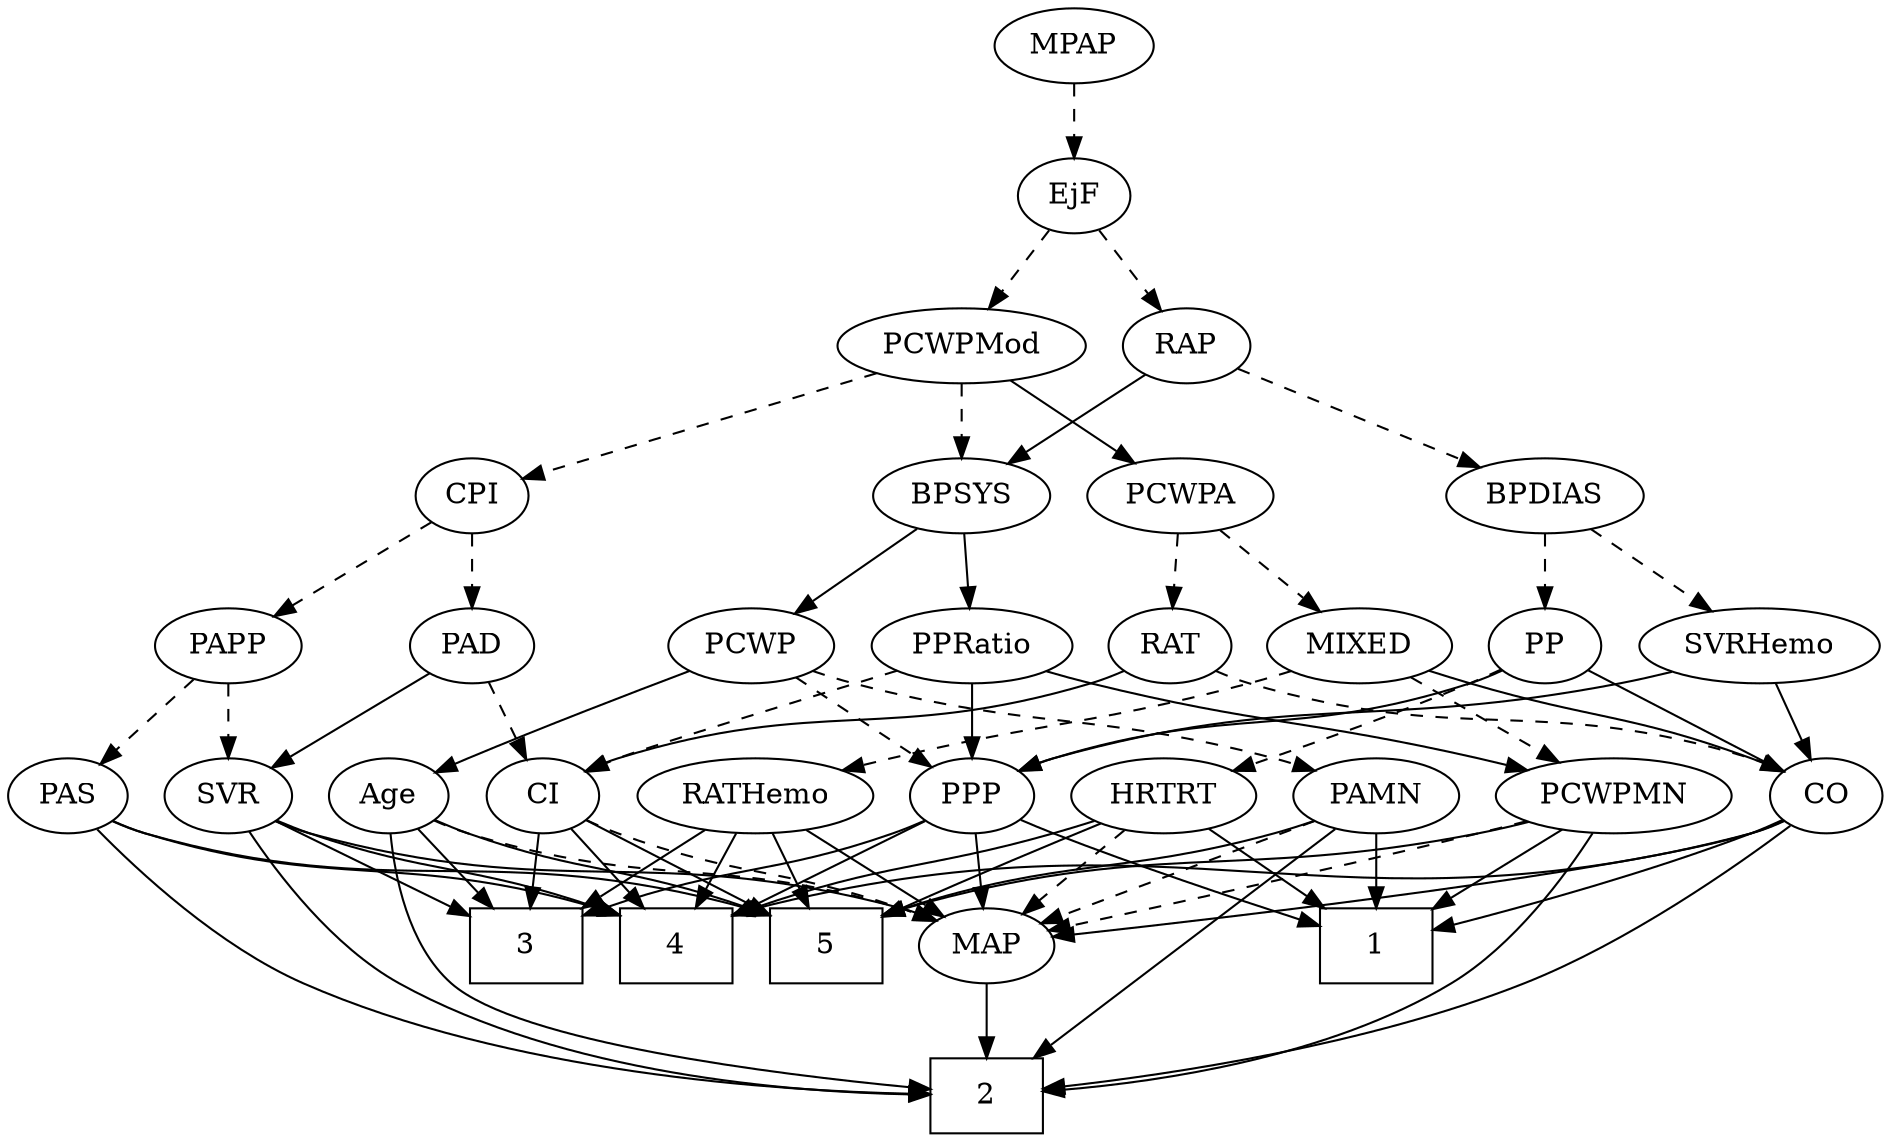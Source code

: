 strict digraph {
	graph [bb="0,0,838,540"];
	node [label="\N"];
	1	[height=0.5,
		pos="612,90",
		shape=box,
		width=0.75];
	2	[height=0.5,
		pos="457,18",
		shape=box,
		width=0.75];
	3	[height=0.5,
		pos="237,90",
		shape=box,
		width=0.75];
	4	[height=0.5,
		pos="309,90",
		shape=box,
		width=0.75];
	5	[height=0.5,
		pos="381,90",
		shape=box,
		width=0.75];
	Age	[height=0.5,
		pos="173,162",
		width=0.75];
	Age -> 2	[pos="e,429.56,21.208 173.44,143.87 174.93,123.65 180.57,90.467 201,72 232.67,43.37 356.03,28.198 419.23,22.164",
		style=solid];
	Age -> 3	[pos="e,221.42,108.04 186.57,146.15 194.7,137.26 205.24,125.74 214.57,115.53",
		style=solid];
	Age -> 5	[pos="e,353.7,104.52 194.05,150.28 198.89,148.03 204.07,145.8 209,144 264.87,123.61 284.36,128.83 344.16,107.95",
		style=solid];
	MAP	[height=0.5,
		pos="457,90",
		width=0.84854];
	Age -> MAP	[pos="e,433.64,101.99 193.56,150.13 198.51,147.84 203.86,145.63 209,144 298.45,115.71 327.01,134.52 417,108 419.41,107.29 421.86,106.48 \
424.32,105.6",
		style=dashed];
	EjF	[height=0.5,
		pos="476,450",
		width=0.75];
	RAP	[height=0.5,
		pos="525,378",
		width=0.77632];
	EjF -> RAP	[pos="e,513.82,394.98 486.87,433.46 493.07,424.62 500.96,413.34 507.96,403.34",
		style=dashed];
	PCWPMod	[height=0.5,
		pos="427,378",
		width=1.4443];
	EjF -> PCWPMod	[pos="e,438.87,395.96 465.13,433.46 459.11,424.87 451.48,413.97 444.63,404.19",
		style=dashed];
	BPSYS	[height=0.5,
		pos="427,306",
		width=1.0471];
	RAP -> BPSYS	[pos="e,447.23,321.45 507.03,364.16 492.63,353.88 472.16,339.25 455.52,327.37",
		style=solid];
	BPDIAS	[height=0.5,
		pos="689,306",
		width=1.1735];
	RAP -> BPDIAS	[pos="e,660.33,319.24 547.8,367.27 574.44,355.9 618.93,336.91 650.86,323.28",
		style=dashed];
	MIXED	[height=0.5,
		pos="604,234",
		width=1.1193];
	CO	[height=0.5,
		pos="811,162",
		width=0.75];
	MIXED -> CO	[pos="e,789.92,173.62 634.51,222.17 640.62,220.07 647,217.93 653,216 706.83,198.73 722.17,200.13 775,180 776.84,179.3 778.72,178.54 780.6,\
177.75",
		style=solid];
	RATHemo	[height=0.5,
		pos="339,162",
		width=1.3721];
	MIXED -> RATHemo	[pos="e,375.73,174.12 573.48,222.07 567.08,219.94 560.35,217.8 554,216 485.13,196.45 466.27,198.08 397,180 393.22,179.01 389.32,177.96 \
385.41,176.87",
		style=dashed];
	PCWPMN	[height=0.5,
		pos="716,162",
		width=1.3902];
	MIXED -> PCWPMN	[pos="e,692.09,177.94 626.4,219 642.74,208.79 665.16,194.78 683.47,183.33",
		style=dashed];
	MPAP	[height=0.5,
		pos="476,522",
		width=0.97491];
	MPAP -> EjF	[pos="e,476,468.1 476,503.7 476,495.98 476,486.71 476,478.11",
		style=dashed];
	PPRatio	[height=0.5,
		pos="433,234",
		width=1.1013];
	BPSYS -> PPRatio	[pos="e,431.53,252.1 428.48,287.7 429.14,279.98 429.94,270.71 430.68,262.11",
		style=solid];
	PCWP	[height=0.5,
		pos="340,234",
		width=0.97491];
	BPSYS -> PCWP	[pos="e,358.13,249.58 408.55,290.15 396.24,280.25 379.87,267.08 366.22,256.09",
		style=solid];
	PAD	[height=0.5,
		pos="212,234",
		width=0.79437];
	SVR	[height=0.5,
		pos="100,162",
		width=0.77632];
	PAD -> SVR	[pos="e,119.29,175.05 192.49,220.81 174.66,209.67 148.1,193.06 128.01,180.5",
		style=solid];
	CI	[height=0.5,
		pos="245,162",
		width=0.75];
	PAD -> CI	[pos="e,237.24,179.47 219.82,216.41 223.72,208.13 228.54,197.92 232.9,188.66",
		style=dashed];
	CO -> 1	[pos="e,639.2,98.692 789.88,150.48 785.04,148.22 779.88,145.94 775,144 732.51,127.14 682.33,111.43 648.98,101.56",
		style=solid];
	CO -> 2	[pos="e,484.31,22.31 795.05,147.41 771.31,127.88 724.55,92.004 679,72 617.24,44.877 539.44,30.39 494.26,23.727",
		style=solid];
	CO -> 4	[pos="e,336.13,105.04 790.54,149.8 785.58,147.52 780.21,145.4 775,144 592.95,95.111 532.29,155.6 345.97,107.64",
		style=solid];
	CO -> MAP	[pos="e,486.31,95.412 790.45,150.11 785.5,147.82 780.15,145.61 775,144 748.77,135.79 575.57,108.98 496.38,96.941",
		style=solid];
	PAS	[height=0.5,
		pos="27,162",
		width=0.75];
	PAS -> 2	[pos="e,429.57,18.684 40.01,145.87 58.47,125.5 94.345,89.742 133,72 229.47,27.723 357.04,19.818 419.41,18.798",
		style=solid];
	PAS -> 4	[pos="e,281.79,104.78 47.553,150.12 52.508,147.83 57.858,145.62 63,144 150.31,116.47 180.67,135.14 272.15,107.77",
		style=solid];
	PAS -> 5	[pos="e,353.83,104.91 47.505,149.96 52.461,147.68 57.825,145.51 63,144 181.21,109.49 221.66,141.69 344.09,107.71",
		style=solid];
	PAMN	[height=0.5,
		pos="612,162",
		width=1.011];
	PAMN -> 1	[pos="e,612,108.1 612,143.7 612,135.98 612,126.71 612,118.11",
		style=solid];
	PAMN -> 2	[pos="e,475.87,36.288 595.41,145.8 568.63,121.27 515.63,72.712 483.55,43.321",
		style=solid];
	PAMN -> 5	[pos="e,408.27,104.59 584.58,150.02 578.82,147.89 572.75,145.77 567,144 504.41,124.75 483.54,130.19 417.85,107.92",
		style=solid];
	PAMN -> MAP	[pos="e,480.49,101.61 586.06,149.28 559.58,137.32 518.4,118.73 489.7,105.77",
		style=dashed];
	RATHemo -> 3	[pos="e,261.96,108.13 316.87,145.81 303.35,136.53 285.8,124.49 270.59,114.05",
		style=solid];
	RATHemo -> 4	[pos="e,316.4,108.28 331.74,144.05 328.32,136.09 324.18,126.41 320.36,117.51",
		style=solid];
	RATHemo -> 5	[pos="e,370.63,108.28 349.17,144.05 354.05,135.92 360,126 365.43,116.94",
		style=solid];
	RATHemo -> MAP	[pos="e,436.23,103.32 363.74,146.33 382.29,135.32 407.76,120.21 427.39,108.56",
		style=solid];
	CPI	[height=0.5,
		pos="212,306",
		width=0.75];
	CPI -> PAD	[pos="e,212,252.1 212,287.7 212,279.98 212,270.71 212,262.11",
		style=dashed];
	PAPP	[height=0.5,
		pos="100,234",
		width=0.88464];
	CPI -> PAPP	[pos="e,120.61,247.88 193,293.13 175.5,282.18 149.26,265.79 129.11,253.19",
		style=dashed];
	RAT	[height=0.5,
		pos="518,234",
		width=0.75827];
	RAT -> CO	[pos="e,790.46,173.9 538.75,222.29 543.95,219.93 549.59,217.65 555,216 649.76,187.06 680.4,209.44 775,180 776.93,179.4 778.89,178.71 780.85,\
177.97",
		style=dashed];
	RAT -> CI	[pos="e,265.56,173.85 497.44,222.15 492.48,219.86 487.14,217.64 482,216 395.55,188.38 367.45,207.62 281,180 279.07,179.38 277.12,178.69 \
275.16,177.94",
		style=solid];
	SVR -> 2	[pos="e,429.92,18.394 109.16,144.91 121.69,124.48 146.19,89.736 177,72 254.94,27.132 363.38,19.26 419.7,18.468",
		style=solid];
	SVR -> 3	[pos="e,209.61,105 121.41,150.06 142.59,139.24 175.41,122.47 200.67,109.56",
		style=solid];
	SVR -> 4	[pos="e,281.7,104.52 121.65,150.3 126.63,148.05 131.94,145.82 137,144 192.97,123.9 212.37,128.86 272.16,107.95",
		style=solid];
	SVR -> MAP	[pos="e,434.12,101.99 121.1,149.98 126.19,147.69 131.7,145.52 137,144 257.61,109.41 295.91,140.85 417,108 419.49,107.33 422.02,106.53 \
424.54,105.66",
		style=solid];
	PCWPMod -> BPSYS	[pos="e,427,324.1 427,359.7 427,351.98 427,342.71 427,334.11",
		style=dashed];
	PCWPMod -> CPI	[pos="e,235.65,314.7 390.53,365.13 349.86,351.88 284.64,330.65 245.31,317.84",
		style=dashed];
	PCWPA	[height=0.5,
		pos="524,306",
		width=1.1555];
	PCWPMod -> PCWPA	[pos="e,503.53,321.77 448.53,361.46 462.24,351.57 480.18,338.62 495.13,327.83",
		style=solid];
	PCWPA -> MIXED	[pos="e,586.57,250.25 541.75,289.46 552.71,279.88 566.92,267.45 579,256.88",
		style=dashed];
	PCWPA -> RAT	[pos="e,519.47,252.1 522.52,287.7 521.86,279.98 521.06,270.71 520.32,262.11",
		style=dashed];
	PCWPMN -> 1	[pos="e,637.45,108.13 693.43,145.81 679.52,136.45 661.42,124.26 645.81,113.76",
		style=solid];
	PCWPMN -> 2	[pos="e,484.27,21.101 707.6,144.24 696.63,124.08 675.55,90.624 648,72 600.93,40.172 535.11,27.353 494.32,22.262",
		style=solid];
	PCWPMN -> 5	[pos="e,408.19,104.85 679.37,149.64 672.01,147.58 664.29,145.59 657,144 554.7,121.69 522.1,138.32 417.83,107.75",
		style=solid];
	PCWPMN -> MAP	[pos="e,484.55,98.101 678.26,150 671.21,147.98 663.88,145.9 657,144 600.47,128.37 534.69,111.11 494.45,100.67",
		style=dashed];
	SVRHemo	[height=0.5,
		pos="784,234",
		width=1.3902];
	SVRHemo -> CO	[pos="e,804.52,179.79 790.54,216.05 793.62,208.06 797.37,198.33 800.82,189.4",
		style=solid];
	PPP	[height=0.5,
		pos="433,162",
		width=0.75];
	SVRHemo -> PPP	[pos="e,453.52,173.99 747.38,221.58 740.02,219.53 732.3,217.56 725,216 612.63,192.03 579.09,212.9 469,180 467.06,179.42 465.1,178.75 463.14,\
178.02",
		style=solid];
	BPDIAS -> SVRHemo	[pos="e,762.89,250.55 709.15,290.15 722.35,280.43 739.83,267.54 754.58,256.68",
		style=dashed];
	PP	[height=0.5,
		pos="689,234",
		width=0.75];
	BPDIAS -> PP	[pos="e,689,252.1 689,287.7 689,279.98 689,270.71 689,262.11",
		style=dashed];
	MAP -> 2	[pos="e,457,36.104 457,71.697 457,63.983 457,54.712 457,46.112",
		style=solid];
	PP -> CO	[pos="e,791.14,174.4 708.87,221.6 728.81,210.16 759.73,192.42 782.32,179.46",
		style=solid];
	PP -> PPP	[pos="e,453.58,173.79 668.42,222.21 663.47,219.92 658.12,217.68 653,216 573.83,190.01 548.17,205.99 469,180 467.08,179.37 465.13,178.66 \
463.18,177.9",
		style=solid];
	HRTRT	[height=0.5,
		pos="518,162",
		width=1.1013];
	PP -> HRTRT	[pos="e,547.73,174.01 667.79,222.69 662.95,220.43 657.82,218.08 653,216 621.09,202.22 584.34,187.89 557.25,177.61",
		style=dashed];
	PPP -> 1	[pos="e,584.85,100.28 454.18,150.63 459.02,148.36 464.16,146.04 469,144 504.59,129.04 546.03,113.92 575.11,103.69",
		style=solid];
	PPP -> 3	[pos="e,264.32,104.45 411.92,150.36 407.08,148.11 401.91,145.86 397,144 346.16,124.76 328.53,127.9 273.82,108",
		style=solid];
	PPP -> 4	[pos="e,336.27,106.39 413.08,149.75 394.79,139.43 367.24,123.88 345.08,111.37",
		style=solid];
	PPP -> MAP	[pos="e,451.24,107.79 438.81,144.05 441.55,136.06 444.89,126.33 447.95,117.4",
		style=solid];
	PPRatio -> PCWPMN	[pos="e,678.98,174.14 462.86,221.94 469.14,219.82 475.75,217.72 482,216 558.56,194.94 579.9,199.01 657,180 661.02,179.01 665.17,177.93 \
669.33,176.81",
		style=solid];
	PPRatio -> PPP	[pos="e,433,180.1 433,215.7 433,207.98 433,198.71 433,190.11",
		style=solid];
	PPRatio -> CI	[pos="e,266.15,173.44 402.26,222.33 358.7,207.2 283.93,181.2 281,180 279.18,179.25 277.31,178.46 275.44,177.65",
		style=dashed];
	PCWP -> Age	[pos="e,194.23,173.27 312.72,222.48 286.09,212.1 244.51,195.55 209,180 207.2,179.21 205.35,178.38 203.49,177.54",
		style=solid];
	PCWP -> PAMN	[pos="e,584.64,174.17 366.27,221.99 372.05,219.81 378.18,217.68 384,216 463.63,192.98 487.28,202.73 567,180 569.62,179.25 572.3,178.42 \
574.99,177.54",
		style=dashed];
	PCWP -> PPP	[pos="e,415.64,176.07 359.27,218.5 373.28,207.95 392.37,193.58 407.62,182.1",
		style=dashed];
	CI -> 3	[pos="e,238.95,108.1 243.02,143.7 242.14,135.98 241.08,126.71 240.1,118.11",
		style=solid];
	CI -> 4	[pos="e,293.42,108.04 258.57,146.15 266.7,137.26 277.24,125.74 286.57,115.53",
		style=solid];
	CI -> 5	[pos="e,353.56,105.13 265.66,150.37 286.57,139.6 319.34,122.74 344.62,109.73",
		style=solid];
	CI -> MAP	[pos="e,433.53,101.64 266.05,150.28 270.89,148.03 276.07,145.8 281,144 339.74,122.56 357.85,128.28 417,108 419.37,107.19 421.8,106.3 424.24,\
105.37",
		style=dashed];
	PAPP -> PAS	[pos="e,41.96,177.35 84.519,218.15 74.317,208.37 60.792,195.4 49.421,184.5",
		style=dashed];
	PAPP -> SVR	[pos="e,100,180.1 100,215.7 100,207.98 100,198.71 100,190.11",
		style=dashed];
	HRTRT -> 1	[pos="e,589.12,108.04 537.93,146.15 550.46,136.83 566.87,124.61 581.06,114.04",
		style=solid];
	HRTRT -> 4	[pos="e,336.32,104.45 487.76,150.24 481.57,148.11 475.09,145.94 469,144 417.2,127.51 400.43,128.19 345.81,108.02",
		style=solid];
	HRTRT -> 5	[pos="e,408.19,104.89 492.55,148 471.38,137.18 440.97,121.64 417.24,109.52",
		style=solid];
	HRTRT -> MAP	[pos="e,470.37,106.34 504.16,145.12 496.17,135.95 485.98,124.26 477.12,114.09",
		style=dashed];
}
